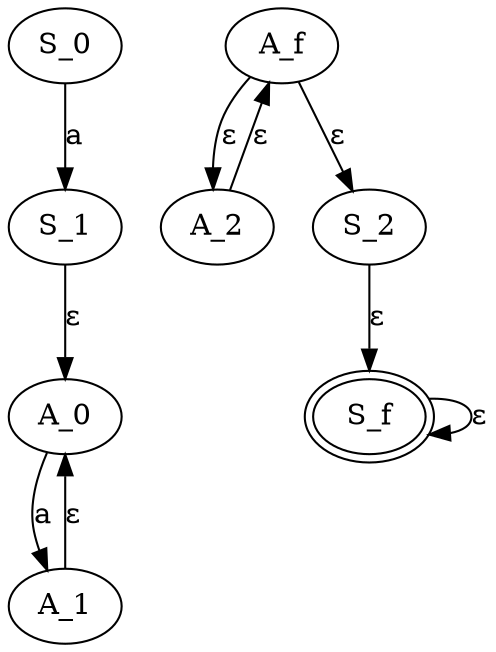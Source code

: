 digraph rgfsa {
  /* Circles-and-arrows diagram of FSA from right-regular grammar. 
     Generated by rg-to-dot.xsl.
     Input:file:/Users/cmsmcq/2021/gingersnap/toys/g112.fsa.xml
     Generated:2021-01-17T11:36:25.036712-07:00 */

S_0 [label="S_0"]
S_1 [label="S_1"]
S_2 [label="S_2"]
S_f [label="S_f" peripheries=2]
A_0 [label="A_0"]
A_1 [label="A_1"]
A_2 [label="A_2"]
A_f [label="A_f"]
S_0 -> S_1 [label="a"];
S_1 -> A_0 [label="ε"];
S_2 -> S_f [label="ε"];
S_f -> S_f [label="ε"];
A_0 -> A_1 [label="a"];
A_1 -> A_0 [label="ε"];
A_2 -> A_f [label="ε"];
A_f -> S_2 [label="ε"];
A_f -> A_2 [label="ε"];
}
